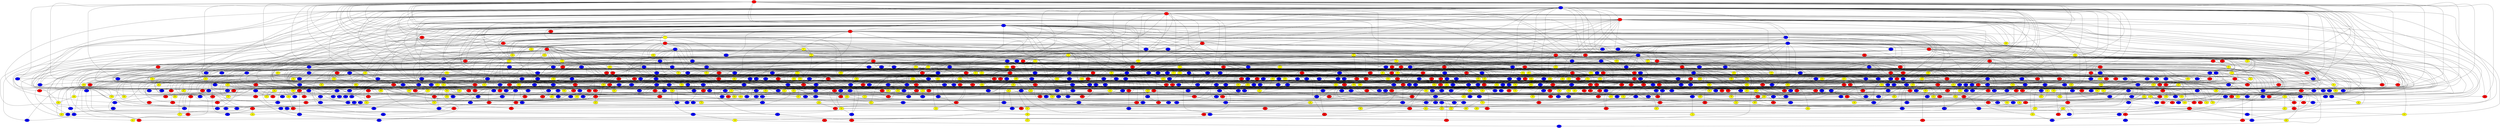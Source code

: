 graph {
0 [style = filled fillcolor = red];
1 [style = filled fillcolor = blue];
2 [style = filled fillcolor = red];
3 [style = filled fillcolor = red];
4 [style = filled fillcolor = blue];
5 [style = filled fillcolor = red];
6 [style = filled fillcolor = red];
7 [style = filled fillcolor = yellow];
8 [style = filled fillcolor = blue];
9 [style = filled fillcolor = blue];
10 [style = filled fillcolor = blue];
11 [style = filled fillcolor = red];
12 [style = filled fillcolor = blue];
13 [style = filled fillcolor = yellow];
14 [style = filled fillcolor = red];
15 [style = filled fillcolor = yellow];
16 [style = filled fillcolor = blue];
17 [style = filled fillcolor = blue];
18 [style = filled fillcolor = blue];
19 [style = filled fillcolor = yellow];
20 [style = filled fillcolor = red];
21 [style = filled fillcolor = blue];
22 [style = filled fillcolor = yellow];
23 [style = filled fillcolor = blue];
24 [style = filled fillcolor = blue];
25 [style = filled fillcolor = red];
26 [style = filled fillcolor = yellow];
27 [style = filled fillcolor = blue];
28 [style = filled fillcolor = red];
29 [style = filled fillcolor = yellow];
30 [style = filled fillcolor = red];
31 [style = filled fillcolor = blue];
32 [style = filled fillcolor = red];
33 [style = filled fillcolor = yellow];
34 [style = filled fillcolor = yellow];
35 [style = filled fillcolor = red];
36 [style = filled fillcolor = red];
37 [style = filled fillcolor = red];
38 [style = filled fillcolor = red];
39 [style = filled fillcolor = red];
40 [style = filled fillcolor = blue];
41 [style = filled fillcolor = blue];
42 [style = filled fillcolor = red];
43 [style = filled fillcolor = yellow];
44 [style = filled fillcolor = red];
45 [style = filled fillcolor = blue];
46 [style = filled fillcolor = blue];
47 [style = filled fillcolor = yellow];
48 [style = filled fillcolor = yellow];
49 [style = filled fillcolor = blue];
50 [style = filled fillcolor = red];
51 [style = filled fillcolor = red];
52 [style = filled fillcolor = red];
53 [style = filled fillcolor = blue];
54 [style = filled fillcolor = yellow];
55 [style = filled fillcolor = yellow];
56 [style = filled fillcolor = red];
57 [style = filled fillcolor = blue];
58 [style = filled fillcolor = blue];
59 [style = filled fillcolor = blue];
60 [style = filled fillcolor = yellow];
61 [style = filled fillcolor = yellow];
62 [style = filled fillcolor = red];
63 [style = filled fillcolor = yellow];
64 [style = filled fillcolor = yellow];
65 [style = filled fillcolor = red];
66 [style = filled fillcolor = blue];
67 [style = filled fillcolor = blue];
68 [style = filled fillcolor = red];
69 [style = filled fillcolor = blue];
70 [style = filled fillcolor = yellow];
71 [style = filled fillcolor = blue];
72 [style = filled fillcolor = blue];
73 [style = filled fillcolor = blue];
74 [style = filled fillcolor = red];
75 [style = filled fillcolor = yellow];
76 [style = filled fillcolor = red];
77 [style = filled fillcolor = blue];
78 [style = filled fillcolor = red];
79 [style = filled fillcolor = red];
80 [style = filled fillcolor = yellow];
81 [style = filled fillcolor = blue];
82 [style = filled fillcolor = red];
83 [style = filled fillcolor = blue];
84 [style = filled fillcolor = yellow];
85 [style = filled fillcolor = blue];
86 [style = filled fillcolor = yellow];
87 [style = filled fillcolor = red];
88 [style = filled fillcolor = yellow];
89 [style = filled fillcolor = red];
90 [style = filled fillcolor = blue];
91 [style = filled fillcolor = yellow];
92 [style = filled fillcolor = blue];
93 [style = filled fillcolor = blue];
94 [style = filled fillcolor = red];
95 [style = filled fillcolor = red];
96 [style = filled fillcolor = blue];
97 [style = filled fillcolor = red];
98 [style = filled fillcolor = blue];
99 [style = filled fillcolor = yellow];
100 [style = filled fillcolor = red];
101 [style = filled fillcolor = red];
102 [style = filled fillcolor = blue];
103 [style = filled fillcolor = blue];
104 [style = filled fillcolor = blue];
105 [style = filled fillcolor = red];
106 [style = filled fillcolor = blue];
107 [style = filled fillcolor = blue];
108 [style = filled fillcolor = blue];
109 [style = filled fillcolor = red];
110 [style = filled fillcolor = yellow];
111 [style = filled fillcolor = blue];
112 [style = filled fillcolor = yellow];
113 [style = filled fillcolor = red];
114 [style = filled fillcolor = blue];
115 [style = filled fillcolor = red];
116 [style = filled fillcolor = blue];
117 [style = filled fillcolor = yellow];
118 [style = filled fillcolor = blue];
119 [style = filled fillcolor = red];
120 [style = filled fillcolor = red];
121 [style = filled fillcolor = yellow];
122 [style = filled fillcolor = blue];
123 [style = filled fillcolor = yellow];
124 [style = filled fillcolor = red];
125 [style = filled fillcolor = blue];
126 [style = filled fillcolor = blue];
127 [style = filled fillcolor = yellow];
128 [style = filled fillcolor = blue];
129 [style = filled fillcolor = blue];
130 [style = filled fillcolor = yellow];
131 [style = filled fillcolor = blue];
132 [style = filled fillcolor = blue];
133 [style = filled fillcolor = red];
134 [style = filled fillcolor = blue];
135 [style = filled fillcolor = yellow];
136 [style = filled fillcolor = yellow];
137 [style = filled fillcolor = blue];
138 [style = filled fillcolor = blue];
139 [style = filled fillcolor = red];
140 [style = filled fillcolor = red];
141 [style = filled fillcolor = yellow];
142 [style = filled fillcolor = yellow];
143 [style = filled fillcolor = blue];
144 [style = filled fillcolor = red];
145 [style = filled fillcolor = red];
146 [style = filled fillcolor = blue];
147 [style = filled fillcolor = blue];
148 [style = filled fillcolor = yellow];
149 [style = filled fillcolor = red];
150 [style = filled fillcolor = red];
151 [style = filled fillcolor = yellow];
152 [style = filled fillcolor = yellow];
153 [style = filled fillcolor = red];
154 [style = filled fillcolor = yellow];
155 [style = filled fillcolor = yellow];
156 [style = filled fillcolor = red];
157 [style = filled fillcolor = red];
158 [style = filled fillcolor = blue];
159 [style = filled fillcolor = red];
160 [style = filled fillcolor = yellow];
161 [style = filled fillcolor = blue];
162 [style = filled fillcolor = yellow];
163 [style = filled fillcolor = red];
164 [style = filled fillcolor = yellow];
165 [style = filled fillcolor = red];
166 [style = filled fillcolor = red];
167 [style = filled fillcolor = red];
168 [style = filled fillcolor = red];
169 [style = filled fillcolor = red];
170 [style = filled fillcolor = yellow];
171 [style = filled fillcolor = blue];
172 [style = filled fillcolor = red];
173 [style = filled fillcolor = yellow];
174 [style = filled fillcolor = blue];
175 [style = filled fillcolor = blue];
176 [style = filled fillcolor = yellow];
177 [style = filled fillcolor = blue];
178 [style = filled fillcolor = blue];
179 [style = filled fillcolor = yellow];
180 [style = filled fillcolor = blue];
181 [style = filled fillcolor = yellow];
182 [style = filled fillcolor = blue];
183 [style = filled fillcolor = blue];
184 [style = filled fillcolor = blue];
185 [style = filled fillcolor = blue];
186 [style = filled fillcolor = yellow];
187 [style = filled fillcolor = red];
188 [style = filled fillcolor = blue];
189 [style = filled fillcolor = yellow];
190 [style = filled fillcolor = blue];
191 [style = filled fillcolor = red];
192 [style = filled fillcolor = red];
193 [style = filled fillcolor = blue];
194 [style = filled fillcolor = yellow];
195 [style = filled fillcolor = yellow];
196 [style = filled fillcolor = red];
197 [style = filled fillcolor = red];
198 [style = filled fillcolor = yellow];
199 [style = filled fillcolor = blue];
200 [style = filled fillcolor = red];
201 [style = filled fillcolor = blue];
202 [style = filled fillcolor = blue];
203 [style = filled fillcolor = blue];
204 [style = filled fillcolor = yellow];
205 [style = filled fillcolor = blue];
206 [style = filled fillcolor = red];
207 [style = filled fillcolor = blue];
208 [style = filled fillcolor = red];
209 [style = filled fillcolor = blue];
210 [style = filled fillcolor = blue];
211 [style = filled fillcolor = blue];
212 [style = filled fillcolor = blue];
213 [style = filled fillcolor = blue];
214 [style = filled fillcolor = yellow];
215 [style = filled fillcolor = red];
216 [style = filled fillcolor = yellow];
217 [style = filled fillcolor = blue];
218 [style = filled fillcolor = blue];
219 [style = filled fillcolor = blue];
220 [style = filled fillcolor = blue];
221 [style = filled fillcolor = blue];
222 [style = filled fillcolor = blue];
223 [style = filled fillcolor = yellow];
224 [style = filled fillcolor = yellow];
225 [style = filled fillcolor = blue];
226 [style = filled fillcolor = yellow];
227 [style = filled fillcolor = blue];
228 [style = filled fillcolor = red];
229 [style = filled fillcolor = blue];
230 [style = filled fillcolor = red];
231 [style = filled fillcolor = blue];
232 [style = filled fillcolor = red];
233 [style = filled fillcolor = yellow];
234 [style = filled fillcolor = blue];
235 [style = filled fillcolor = blue];
236 [style = filled fillcolor = yellow];
237 [style = filled fillcolor = red];
238 [style = filled fillcolor = yellow];
239 [style = filled fillcolor = yellow];
240 [style = filled fillcolor = blue];
241 [style = filled fillcolor = red];
242 [style = filled fillcolor = red];
243 [style = filled fillcolor = blue];
244 [style = filled fillcolor = red];
245 [style = filled fillcolor = blue];
246 [style = filled fillcolor = yellow];
247 [style = filled fillcolor = red];
248 [style = filled fillcolor = red];
249 [style = filled fillcolor = yellow];
250 [style = filled fillcolor = blue];
251 [style = filled fillcolor = blue];
252 [style = filled fillcolor = yellow];
253 [style = filled fillcolor = blue];
254 [style = filled fillcolor = red];
255 [style = filled fillcolor = red];
256 [style = filled fillcolor = yellow];
257 [style = filled fillcolor = blue];
258 [style = filled fillcolor = yellow];
259 [style = filled fillcolor = blue];
260 [style = filled fillcolor = red];
261 [style = filled fillcolor = blue];
262 [style = filled fillcolor = blue];
263 [style = filled fillcolor = yellow];
264 [style = filled fillcolor = yellow];
265 [style = filled fillcolor = yellow];
266 [style = filled fillcolor = blue];
267 [style = filled fillcolor = blue];
268 [style = filled fillcolor = red];
269 [style = filled fillcolor = blue];
270 [style = filled fillcolor = red];
271 [style = filled fillcolor = blue];
272 [style = filled fillcolor = red];
273 [style = filled fillcolor = yellow];
274 [style = filled fillcolor = yellow];
275 [style = filled fillcolor = blue];
276 [style = filled fillcolor = yellow];
277 [style = filled fillcolor = red];
278 [style = filled fillcolor = red];
279 [style = filled fillcolor = blue];
280 [style = filled fillcolor = yellow];
281 [style = filled fillcolor = blue];
282 [style = filled fillcolor = red];
283 [style = filled fillcolor = red];
284 [style = filled fillcolor = red];
285 [style = filled fillcolor = yellow];
286 [style = filled fillcolor = yellow];
287 [style = filled fillcolor = red];
288 [style = filled fillcolor = blue];
289 [style = filled fillcolor = red];
290 [style = filled fillcolor = yellow];
291 [style = filled fillcolor = yellow];
292 [style = filled fillcolor = red];
293 [style = filled fillcolor = yellow];
294 [style = filled fillcolor = red];
295 [style = filled fillcolor = red];
296 [style = filled fillcolor = blue];
297 [style = filled fillcolor = red];
298 [style = filled fillcolor = blue];
299 [style = filled fillcolor = blue];
300 [style = filled fillcolor = yellow];
301 [style = filled fillcolor = blue];
302 [style = filled fillcolor = blue];
303 [style = filled fillcolor = red];
304 [style = filled fillcolor = yellow];
305 [style = filled fillcolor = blue];
306 [style = filled fillcolor = yellow];
307 [style = filled fillcolor = blue];
308 [style = filled fillcolor = blue];
309 [style = filled fillcolor = red];
310 [style = filled fillcolor = blue];
311 [style = filled fillcolor = blue];
312 [style = filled fillcolor = blue];
313 [style = filled fillcolor = blue];
314 [style = filled fillcolor = blue];
315 [style = filled fillcolor = blue];
316 [style = filled fillcolor = blue];
317 [style = filled fillcolor = blue];
318 [style = filled fillcolor = blue];
319 [style = filled fillcolor = blue];
320 [style = filled fillcolor = red];
321 [style = filled fillcolor = red];
322 [style = filled fillcolor = blue];
323 [style = filled fillcolor = yellow];
324 [style = filled fillcolor = blue];
325 [style = filled fillcolor = red];
326 [style = filled fillcolor = yellow];
327 [style = filled fillcolor = yellow];
328 [style = filled fillcolor = red];
329 [style = filled fillcolor = blue];
330 [style = filled fillcolor = red];
331 [style = filled fillcolor = yellow];
332 [style = filled fillcolor = yellow];
333 [style = filled fillcolor = blue];
334 [style = filled fillcolor = blue];
335 [style = filled fillcolor = yellow];
336 [style = filled fillcolor = blue];
337 [style = filled fillcolor = yellow];
338 [style = filled fillcolor = blue];
339 [style = filled fillcolor = blue];
340 [style = filled fillcolor = blue];
341 [style = filled fillcolor = red];
342 [style = filled fillcolor = red];
343 [style = filled fillcolor = yellow];
344 [style = filled fillcolor = blue];
345 [style = filled fillcolor = yellow];
346 [style = filled fillcolor = red];
347 [style = filled fillcolor = red];
348 [style = filled fillcolor = red];
349 [style = filled fillcolor = yellow];
350 [style = filled fillcolor = yellow];
351 [style = filled fillcolor = red];
352 [style = filled fillcolor = blue];
353 [style = filled fillcolor = blue];
354 [style = filled fillcolor = red];
355 [style = filled fillcolor = yellow];
356 [style = filled fillcolor = blue];
357 [style = filled fillcolor = yellow];
358 [style = filled fillcolor = blue];
359 [style = filled fillcolor = blue];
360 [style = filled fillcolor = blue];
361 [style = filled fillcolor = blue];
362 [style = filled fillcolor = blue];
363 [style = filled fillcolor = blue];
364 [style = filled fillcolor = blue];
365 [style = filled fillcolor = red];
366 [style = filled fillcolor = yellow];
367 [style = filled fillcolor = yellow];
368 [style = filled fillcolor = red];
369 [style = filled fillcolor = red];
370 [style = filled fillcolor = yellow];
371 [style = filled fillcolor = blue];
372 [style = filled fillcolor = red];
373 [style = filled fillcolor = blue];
374 [style = filled fillcolor = blue];
375 [style = filled fillcolor = blue];
376 [style = filled fillcolor = red];
377 [style = filled fillcolor = blue];
378 [style = filled fillcolor = red];
379 [style = filled fillcolor = yellow];
380 [style = filled fillcolor = blue];
381 [style = filled fillcolor = red];
382 [style = filled fillcolor = blue];
383 [style = filled fillcolor = red];
384 [style = filled fillcolor = blue];
385 [style = filled fillcolor = red];
386 [style = filled fillcolor = blue];
387 [style = filled fillcolor = red];
388 [style = filled fillcolor = blue];
389 [style = filled fillcolor = yellow];
390 [style = filled fillcolor = red];
391 [style = filled fillcolor = blue];
392 [style = filled fillcolor = red];
393 [style = filled fillcolor = yellow];
394 [style = filled fillcolor = blue];
395 [style = filled fillcolor = yellow];
396 [style = filled fillcolor = blue];
397 [style = filled fillcolor = blue];
398 [style = filled fillcolor = blue];
399 [style = filled fillcolor = blue];
400 [style = filled fillcolor = yellow];
401 [style = filled fillcolor = blue];
402 [style = filled fillcolor = yellow];
403 [style = filled fillcolor = blue];
404 [style = filled fillcolor = yellow];
405 [style = filled fillcolor = blue];
406 [style = filled fillcolor = blue];
407 [style = filled fillcolor = blue];
408 [style = filled fillcolor = blue];
409 [style = filled fillcolor = blue];
410 [style = filled fillcolor = blue];
411 [style = filled fillcolor = yellow];
412 [style = filled fillcolor = yellow];
413 [style = filled fillcolor = blue];
414 [style = filled fillcolor = blue];
415 [style = filled fillcolor = yellow];
416 [style = filled fillcolor = blue];
417 [style = filled fillcolor = blue];
418 [style = filled fillcolor = yellow];
419 [style = filled fillcolor = blue];
420 [style = filled fillcolor = blue];
421 [style = filled fillcolor = blue];
422 [style = filled fillcolor = blue];
423 [style = filled fillcolor = red];
424 [style = filled fillcolor = blue];
425 [style = filled fillcolor = blue];
426 [style = filled fillcolor = yellow];
427 [style = filled fillcolor = yellow];
428 [style = filled fillcolor = red];
429 [style = filled fillcolor = blue];
430 [style = filled fillcolor = yellow];
431 [style = filled fillcolor = blue];
432 [style = filled fillcolor = blue];
433 [style = filled fillcolor = red];
434 [style = filled fillcolor = blue];
435 [style = filled fillcolor = yellow];
436 [style = filled fillcolor = blue];
437 [style = filled fillcolor = yellow];
438 [style = filled fillcolor = red];
439 [style = filled fillcolor = yellow];
440 [style = filled fillcolor = yellow];
441 [style = filled fillcolor = yellow];
442 [style = filled fillcolor = yellow];
443 [style = filled fillcolor = blue];
444 [style = filled fillcolor = blue];
445 [style = filled fillcolor = blue];
446 [style = filled fillcolor = yellow];
447 [style = filled fillcolor = yellow];
448 [style = filled fillcolor = blue];
449 [style = filled fillcolor = blue];
450 [style = filled fillcolor = yellow];
451 [style = filled fillcolor = red];
452 [style = filled fillcolor = blue];
453 [style = filled fillcolor = blue];
454 [style = filled fillcolor = blue];
455 [style = filled fillcolor = blue];
456 [style = filled fillcolor = yellow];
457 [style = filled fillcolor = yellow];
458 [style = filled fillcolor = blue];
459 [style = filled fillcolor = yellow];
460 [style = filled fillcolor = red];
461 [style = filled fillcolor = red];
462 [style = filled fillcolor = yellow];
463 [style = filled fillcolor = yellow];
464 [style = filled fillcolor = blue];
465 [style = filled fillcolor = red];
466 [style = filled fillcolor = yellow];
467 [style = filled fillcolor = blue];
468 [style = filled fillcolor = blue];
469 [style = filled fillcolor = red];
470 [style = filled fillcolor = red];
471 [style = filled fillcolor = yellow];
472 [style = filled fillcolor = yellow];
473 [style = filled fillcolor = red];
474 [style = filled fillcolor = red];
475 [style = filled fillcolor = blue];
476 [style = filled fillcolor = yellow];
477 [style = filled fillcolor = blue];
478 [style = filled fillcolor = yellow];
479 [style = filled fillcolor = yellow];
480 [style = filled fillcolor = blue];
481 [style = filled fillcolor = blue];
482 [style = filled fillcolor = blue];
483 [style = filled fillcolor = blue];
484 [style = filled fillcolor = red];
485 [style = filled fillcolor = blue];
486 [style = filled fillcolor = red];
487 [style = filled fillcolor = blue];
488 [style = filled fillcolor = blue];
489 [style = filled fillcolor = red];
490 [style = filled fillcolor = blue];
491 [style = filled fillcolor = blue];
492 [style = filled fillcolor = yellow];
493 [style = filled fillcolor = blue];
494 [style = filled fillcolor = red];
495 [style = filled fillcolor = blue];
496 [style = filled fillcolor = yellow];
497 [style = filled fillcolor = blue];
498 [style = filled fillcolor = blue];
499 [style = filled fillcolor = blue];
500 [style = filled fillcolor = yellow];
501 [style = filled fillcolor = yellow];
502 [style = filled fillcolor = blue];
503 [style = filled fillcolor = yellow];
504 [style = filled fillcolor = blue];
505 [style = filled fillcolor = blue];
506 [style = filled fillcolor = red];
507 [style = filled fillcolor = blue];
508 [style = filled fillcolor = blue];
509 [style = filled fillcolor = blue];
510 [style = filled fillcolor = blue];
511 [style = filled fillcolor = blue];
512 [style = filled fillcolor = blue];
513 [style = filled fillcolor = red];
514 [style = filled fillcolor = yellow];
515 [style = filled fillcolor = blue];
516 [style = filled fillcolor = yellow];
517 [style = filled fillcolor = blue];
518 [style = filled fillcolor = red];
519 [style = filled fillcolor = red];
520 [style = filled fillcolor = blue];
521 [style = filled fillcolor = yellow];
522 [style = filled fillcolor = red];
523 [style = filled fillcolor = red];
524 [style = filled fillcolor = red];
525 [style = filled fillcolor = blue];
526 [style = filled fillcolor = blue];
527 [style = filled fillcolor = red];
528 [style = filled fillcolor = blue];
529 [style = filled fillcolor = red];
530 [style = filled fillcolor = blue];
531 [style = filled fillcolor = blue];
532 [style = filled fillcolor = red];
533 [style = filled fillcolor = yellow];
534 [style = filled fillcolor = blue];
535 [style = filled fillcolor = yellow];
536 [style = filled fillcolor = yellow];
537 [style = filled fillcolor = blue];
538 [style = filled fillcolor = yellow];
539 [style = filled fillcolor = blue];
540 [style = filled fillcolor = blue];
541 [style = filled fillcolor = blue];
542 [style = filled fillcolor = red];
543 [style = filled fillcolor = blue];
544 [style = filled fillcolor = blue];
545 [style = filled fillcolor = blue];
546 [style = filled fillcolor = yellow];
547 [style = filled fillcolor = red];
548 [style = filled fillcolor = blue];
549 [style = filled fillcolor = yellow];
550 [style = filled fillcolor = blue];
551 [style = filled fillcolor = blue];
552 [style = filled fillcolor = red];
553 [style = filled fillcolor = yellow];
554 [style = filled fillcolor = red];
555 [style = filled fillcolor = yellow];
556 [style = filled fillcolor = blue];
557 [style = filled fillcolor = red];
558 [style = filled fillcolor = yellow];
559 [style = filled fillcolor = blue];
560 [style = filled fillcolor = yellow];
561 [style = filled fillcolor = red];
562 [style = filled fillcolor = red];
563 [style = filled fillcolor = blue];
564 [style = filled fillcolor = yellow];
565 [style = filled fillcolor = red];
566 [style = filled fillcolor = blue];
567 [style = filled fillcolor = yellow];
568 [style = filled fillcolor = red];
569 [style = filled fillcolor = blue];
570 [style = filled fillcolor = red];
571 [style = filled fillcolor = blue];
572 [style = filled fillcolor = yellow];
573 [style = filled fillcolor = red];
574 [style = filled fillcolor = red];
575 [style = filled fillcolor = yellow];
576 [style = filled fillcolor = blue];
577 [style = filled fillcolor = yellow];
578 [style = filled fillcolor = red];
579 [style = filled fillcolor = blue];
580 [style = filled fillcolor = blue];
581 [style = filled fillcolor = yellow];
582 [style = filled fillcolor = blue];
583 [style = filled fillcolor = red];
584 [style = filled fillcolor = yellow];
585 [style = filled fillcolor = blue];
586 [style = filled fillcolor = red];
587 [style = filled fillcolor = blue];
588 [style = filled fillcolor = blue];
589 [style = filled fillcolor = yellow];
590 [style = filled fillcolor = red];
591 [style = filled fillcolor = blue];
592 [style = filled fillcolor = blue];
593 [style = filled fillcolor = blue];
594 [style = filled fillcolor = blue];
595 [style = filled fillcolor = yellow];
596 [style = filled fillcolor = blue];
597 [style = filled fillcolor = yellow];
598 [style = filled fillcolor = blue];
599 [style = filled fillcolor = yellow];
600 [style = filled fillcolor = blue];
601 [style = filled fillcolor = blue];
602 [style = filled fillcolor = red];
603 [style = filled fillcolor = yellow];
604 [style = filled fillcolor = blue];
605 [style = filled fillcolor = red];
606 [style = filled fillcolor = yellow];
607 [style = filled fillcolor = red];
608 [style = filled fillcolor = red];
609 [style = filled fillcolor = yellow];
610 [style = filled fillcolor = red];
611 [style = filled fillcolor = blue];
612 [style = filled fillcolor = red];
613 [style = filled fillcolor = yellow];
614 [style = filled fillcolor = blue];
615 [style = filled fillcolor = red];
616 [style = filled fillcolor = red];
617 [style = filled fillcolor = red];
618 [style = filled fillcolor = yellow];
619 [style = filled fillcolor = yellow];
620 [style = filled fillcolor = red];
621 [style = filled fillcolor = blue];
622 [style = filled fillcolor = blue];
623 [style = filled fillcolor = blue];
624 [style = filled fillcolor = blue];
625 [style = filled fillcolor = yellow];
626 [style = filled fillcolor = red];
627 [style = filled fillcolor = yellow];
628 [style = filled fillcolor = yellow];
629 [style = filled fillcolor = blue];
630 [style = filled fillcolor = blue];
631 [style = filled fillcolor = red];
632 [style = filled fillcolor = red];
633 [style = filled fillcolor = blue];
634 [style = filled fillcolor = yellow];
635 [style = filled fillcolor = red];
636 [style = filled fillcolor = red];
637 [style = filled fillcolor = yellow];
638 [style = filled fillcolor = red];
639 [style = filled fillcolor = blue];
640 [style = filled fillcolor = blue];
641 [style = filled fillcolor = red];
642 [style = filled fillcolor = blue];
643 [style = filled fillcolor = yellow];
644 [style = filled fillcolor = blue];
645 [style = filled fillcolor = red];
646 [style = filled fillcolor = blue];
647 [style = filled fillcolor = yellow];
648 [style = filled fillcolor = red];
649 [style = filled fillcolor = blue];
650 [style = filled fillcolor = red];
651 [style = filled fillcolor = red];
652 [style = filled fillcolor = blue];
653 [style = filled fillcolor = yellow];
654 [style = filled fillcolor = blue];
655 [style = filled fillcolor = blue];
656 [style = filled fillcolor = red];
657 [style = filled fillcolor = blue];
658 [style = filled fillcolor = yellow];
659 [style = filled fillcolor = blue];
660 [style = filled fillcolor = blue];
661 [style = filled fillcolor = yellow];
662 [style = filled fillcolor = blue];
663 [style = filled fillcolor = blue];
664 [style = filled fillcolor = blue];
665 [style = filled fillcolor = blue];
666 [style = filled fillcolor = blue];
667 [style = filled fillcolor = yellow];
668 [style = filled fillcolor = yellow];
669 [style = filled fillcolor = blue];
670 [style = filled fillcolor = blue];
671 [style = filled fillcolor = blue];
672 [style = filled fillcolor = red];
673 [style = filled fillcolor = blue];
674 [style = filled fillcolor = blue];
675 [style = filled fillcolor = yellow];
676 [style = filled fillcolor = blue];
677 [style = filled fillcolor = blue];
678 [style = filled fillcolor = yellow];
679 [style = filled fillcolor = red];
680 [style = filled fillcolor = blue];
681 [style = filled fillcolor = yellow];
682 [style = filled fillcolor = red];
683 [style = filled fillcolor = blue];
684 [style = filled fillcolor = yellow];
685 [style = filled fillcolor = blue];
686 [style = filled fillcolor = blue];
687 [style = filled fillcolor = blue];
688 [style = filled fillcolor = red];
689 [style = filled fillcolor = blue];
690 [style = filled fillcolor = red];
691 [style = filled fillcolor = yellow];
692 [style = filled fillcolor = blue];
693 [style = filled fillcolor = blue];
694 [style = filled fillcolor = yellow];
695 [style = filled fillcolor = blue];
696 [style = filled fillcolor = red];
697 [style = filled fillcolor = yellow];
698 [style = filled fillcolor = yellow];
699 [style = filled fillcolor = yellow];
700 [style = filled fillcolor = yellow];
701 [style = filled fillcolor = yellow];
702 [style = filled fillcolor = blue];
703 [style = filled fillcolor = red];
704 [style = filled fillcolor = blue];
705 [style = filled fillcolor = yellow];
706 [style = filled fillcolor = red];
707 [style = filled fillcolor = blue];
708 [style = filled fillcolor = red];
709 [style = filled fillcolor = yellow];
710 [style = filled fillcolor = yellow];
711 [style = filled fillcolor = red];
712 [style = filled fillcolor = red];
713 [style = filled fillcolor = blue];
714 [style = filled fillcolor = red];
715 [style = filled fillcolor = yellow];
716 [style = filled fillcolor = yellow];
717 [style = filled fillcolor = red];
718 [style = filled fillcolor = yellow];
719 [style = filled fillcolor = yellow];
720 [style = filled fillcolor = red];
721 [style = filled fillcolor = red];
722 [style = filled fillcolor = red];
723 [style = filled fillcolor = blue];
724 [style = filled fillcolor = red];
725 [style = filled fillcolor = blue];
726 [style = filled fillcolor = blue];
727 [style = filled fillcolor = blue];
728 [style = filled fillcolor = blue];
729 [style = filled fillcolor = yellow];
730 [style = filled fillcolor = red];
731 [style = filled fillcolor = yellow];
732 [style = filled fillcolor = yellow];
733 [style = filled fillcolor = yellow];
734 [style = filled fillcolor = red];
735 [style = filled fillcolor = blue];
736 [style = filled fillcolor = yellow];
737 [style = filled fillcolor = red];
738 [style = filled fillcolor = blue];
739 [style = filled fillcolor = yellow];
740 [style = filled fillcolor = yellow];
741 [style = filled fillcolor = red];
742 [style = filled fillcolor = blue];
743 [style = filled fillcolor = yellow];
744 [style = filled fillcolor = red];
745 [style = filled fillcolor = red];
746 [style = filled fillcolor = blue];
747 [style = filled fillcolor = red];
748 [style = filled fillcolor = blue];
749 [style = filled fillcolor = blue];
750 [style = filled fillcolor = yellow];
751 [style = filled fillcolor = yellow];
752 [style = filled fillcolor = blue];
753 [style = filled fillcolor = red];
754 [style = filled fillcolor = red];
755 [style = filled fillcolor = blue];
756 [style = filled fillcolor = blue];
757 [style = filled fillcolor = yellow];
758 [style = filled fillcolor = blue];
759 [style = filled fillcolor = blue];
760 [style = filled fillcolor = blue];
761 [style = filled fillcolor = blue];
762 [style = filled fillcolor = blue];
763 [style = filled fillcolor = blue];
764 [style = filled fillcolor = red];
765 [style = filled fillcolor = blue];
766 [style = filled fillcolor = blue];
767 [style = filled fillcolor = blue];
768 [style = filled fillcolor = yellow];
769 [style = filled fillcolor = red];
770 [style = filled fillcolor = blue];
771 [style = filled fillcolor = blue];
772 [style = filled fillcolor = red];
773 [style = filled fillcolor = blue];
774 [style = filled fillcolor = red];
775 [style = filled fillcolor = blue];
776 [style = filled fillcolor = blue];
777 [style = filled fillcolor = yellow];
778 [style = filled fillcolor = yellow];
779 [style = filled fillcolor = red];
780 [style = filled fillcolor = red];
781 [style = filled fillcolor = red];
782 [style = filled fillcolor = blue];
783 [style = filled fillcolor = blue];
784 [style = filled fillcolor = red];
785 [style = filled fillcolor = yellow];
786 [style = filled fillcolor = red];
787 [style = filled fillcolor = red];
788 [style = filled fillcolor = yellow];
789 [style = filled fillcolor = yellow];
790 [style = filled fillcolor = yellow];
791 [style = filled fillcolor = yellow];
792 [style = filled fillcolor = blue];
793 [style = filled fillcolor = yellow];
794 [style = filled fillcolor = blue];
795 [style = filled fillcolor = yellow];
796 [style = filled fillcolor = blue];
797 [style = filled fillcolor = red];
798 [style = filled fillcolor = red];
799 [style = filled fillcolor = yellow];
800 [style = filled fillcolor = blue];
801 [style = filled fillcolor = yellow];
802 [style = filled fillcolor = yellow];
803 [style = filled fillcolor = blue];
804 [style = filled fillcolor = yellow];
805 [style = filled fillcolor = blue];
806 [style = filled fillcolor = blue];
807 [style = filled fillcolor = blue];
808 [style = filled fillcolor = blue];
809 [style = filled fillcolor = yellow];
810 [style = filled fillcolor = blue];
811 [style = filled fillcolor = red];
812 [style = filled fillcolor = red];
813 [style = filled fillcolor = blue];
814 [style = filled fillcolor = red];
815 [style = filled fillcolor = blue];
816 [style = filled fillcolor = yellow];
817 [style = filled fillcolor = yellow];
818 [style = filled fillcolor = blue];
819 [style = filled fillcolor = blue];
820 [style = filled fillcolor = blue];
821 [style = filled fillcolor = yellow];
822 [style = filled fillcolor = red];
823 [style = filled fillcolor = red];
824 [style = filled fillcolor = yellow];
825 [style = filled fillcolor = blue];
826 [style = filled fillcolor = blue];
827 [style = filled fillcolor = yellow];
828 [style = filled fillcolor = blue];
829 [style = filled fillcolor = yellow];
830 [style = filled fillcolor = red];
831 [style = filled fillcolor = blue];
832 [style = filled fillcolor = red];
833 [style = filled fillcolor = yellow];
834 [style = filled fillcolor = yellow];
835 [style = filled fillcolor = red];
836 [style = filled fillcolor = red];
837 [style = filled fillcolor = yellow];
838 [style = filled fillcolor = yellow];
839 [style = filled fillcolor = blue];
840 [style = filled fillcolor = red];
841 [style = filled fillcolor = red];
842 [style = filled fillcolor = blue];
843 [style = filled fillcolor = blue];
844 [style = filled fillcolor = blue];
845 [style = filled fillcolor = yellow];
846 [style = filled fillcolor = blue];
847 [style = filled fillcolor = blue];
848 [style = filled fillcolor = blue];
0 -- 6;
0 -- 7;
0 -- 13;
0 -- 17;
0 -- 18;
0 -- 21;
0 -- 26;
0 -- 33;
0 -- 45;
0 -- 79;
0 -- 81;
0 -- 110;
0 -- 120;
0 -- 128;
0 -- 164;
0 -- 171;
0 -- 249;
0 -- 257;
0 -- 297;
0 -- 304;
0 -- 331;
0 -- 345;
0 -- 378;
0 -- 429;
0 -- 541;
0 -- 542;
0 -- 589;
0 -- 630;
0 -- 642;
0 -- 722;
0 -- 724;
0 -- 725;
0 -- 727;
0 -- 754;
0 -- 5;
0 -- 4;
0 -- 2;
0 -- 1;
0 -- 817;
1 -- 2;
1 -- 3;
1 -- 5;
1 -- 6;
1 -- 9;
1 -- 17;
1 -- 18;
1 -- 21;
1 -- 27;
1 -- 28;
1 -- 32;
1 -- 47;
1 -- 51;
1 -- 74;
1 -- 77;
1 -- 78;
1 -- 83;
1 -- 87;
1 -- 90;
1 -- 92;
1 -- 97;
1 -- 142;
1 -- 151;
1 -- 159;
1 -- 163;
1 -- 166;
1 -- 183;
1 -- 223;
1 -- 269;
1 -- 282;
1 -- 328;
1 -- 341;
1 -- 347;
1 -- 348;
1 -- 382;
1 -- 386;
1 -- 412;
1 -- 416;
1 -- 437;
1 -- 460;
1 -- 470;
1 -- 483;
1 -- 490;
1 -- 507;
1 -- 617;
1 -- 622;
1 -- 627;
1 -- 630;
1 -- 647;
1 -- 657;
1 -- 660;
1 -- 705;
1 -- 708;
1 -- 800;
1 -- 813;
1 -- 841;
1 -- 847;
2 -- 3;
2 -- 7;
2 -- 9;
2 -- 11;
2 -- 13;
2 -- 25;
2 -- 28;
2 -- 29;
2 -- 54;
2 -- 75;
2 -- 82;
2 -- 85;
2 -- 94;
2 -- 98;
2 -- 102;
2 -- 202;
2 -- 223;
2 -- 233;
2 -- 239;
2 -- 259;
2 -- 260;
2 -- 336;
2 -- 403;
2 -- 432;
2 -- 434;
2 -- 471;
2 -- 495;
2 -- 553;
2 -- 642;
2 -- 666;
2 -- 694;
2 -- 711;
2 -- 745;
2 -- 761;
3 -- 4;
3 -- 8;
3 -- 12;
3 -- 20;
3 -- 24;
3 -- 35;
3 -- 36;
3 -- 56;
3 -- 68;
3 -- 80;
3 -- 91;
3 -- 123;
3 -- 217;
3 -- 242;
3 -- 254;
3 -- 301;
3 -- 323;
3 -- 327;
3 -- 399;
3 -- 430;
3 -- 464;
3 -- 475;
3 -- 513;
3 -- 536;
3 -- 538;
3 -- 542;
3 -- 554;
3 -- 589;
3 -- 609;
3 -- 646;
3 -- 655;
3 -- 681;
3 -- 779;
3 -- 785;
3 -- 840;
4 -- 5;
4 -- 6;
4 -- 10;
4 -- 19;
4 -- 30;
4 -- 42;
4 -- 46;
4 -- 57;
4 -- 66;
4 -- 71;
4 -- 72;
4 -- 82;
4 -- 101;
4 -- 123;
4 -- 125;
4 -- 184;
4 -- 188;
4 -- 198;
4 -- 206;
4 -- 218;
4 -- 219;
4 -- 277;
4 -- 288;
4 -- 293;
4 -- 330;
4 -- 334;
4 -- 351;
4 -- 356;
4 -- 393;
4 -- 394;
4 -- 422;
4 -- 436;
4 -- 447;
4 -- 461;
4 -- 528;
4 -- 595;
4 -- 631;
4 -- 666;
4 -- 685;
4 -- 733;
4 -- 746;
4 -- 758;
4 -- 824;
4 -- 828;
4 -- 830;
5 -- 58;
5 -- 70;
5 -- 88;
5 -- 296;
5 -- 347;
5 -- 374;
6 -- 7;
6 -- 8;
6 -- 15;
6 -- 19;
6 -- 34;
6 -- 37;
6 -- 40;
6 -- 50;
6 -- 64;
6 -- 108;
6 -- 118;
6 -- 149;
6 -- 160;
6 -- 171;
6 -- 208;
6 -- 213;
6 -- 216;
6 -- 226;
6 -- 231;
6 -- 234;
6 -- 318;
6 -- 359;
6 -- 371;
6 -- 405;
6 -- 449;
6 -- 492;
6 -- 512;
6 -- 531;
6 -- 532;
6 -- 609;
6 -- 690;
6 -- 724;
6 -- 730;
6 -- 769;
6 -- 829;
7 -- 8;
7 -- 14;
7 -- 20;
7 -- 23;
7 -- 32;
7 -- 49;
7 -- 82;
7 -- 125;
7 -- 152;
7 -- 162;
7 -- 202;
7 -- 207;
7 -- 235;
7 -- 242;
7 -- 262;
7 -- 300;
7 -- 357;
7 -- 524;
7 -- 564;
7 -- 589;
7 -- 674;
7 -- 743;
8 -- 55;
8 -- 62;
8 -- 72;
8 -- 78;
8 -- 83;
8 -- 111;
8 -- 112;
8 -- 126;
8 -- 141;
8 -- 236;
8 -- 299;
8 -- 311;
8 -- 396;
8 -- 488;
8 -- 491;
8 -- 493;
8 -- 616;
8 -- 652;
8 -- 714;
8 -- 789;
8 -- 828;
9 -- 24;
9 -- 38;
9 -- 39;
9 -- 42;
9 -- 43;
9 -- 49;
9 -- 57;
9 -- 110;
9 -- 111;
9 -- 113;
9 -- 120;
9 -- 137;
9 -- 190;
9 -- 278;
9 -- 310;
9 -- 377;
9 -- 385;
9 -- 527;
9 -- 723;
9 -- 726;
10 -- 15;
10 -- 16;
10 -- 33;
10 -- 41;
10 -- 47;
10 -- 103;
10 -- 134;
10 -- 135;
10 -- 152;
10 -- 212;
10 -- 222;
10 -- 232;
10 -- 261;
10 -- 264;
10 -- 314;
10 -- 329;
10 -- 340;
10 -- 381;
10 -- 389;
10 -- 402;
10 -- 430;
10 -- 586;
10 -- 661;
10 -- 662;
10 -- 704;
10 -- 775;
10 -- 808;
11 -- 15;
11 -- 16;
11 -- 33;
11 -- 44;
11 -- 64;
11 -- 147;
11 -- 201;
11 -- 228;
11 -- 479;
11 -- 510;
11 -- 538;
11 -- 640;
11 -- 692;
11 -- 822;
12 -- 18;
12 -- 22;
12 -- 31;
12 -- 53;
12 -- 89;
12 -- 107;
12 -- 185;
12 -- 426;
12 -- 787;
13 -- 46;
13 -- 60;
13 -- 116;
13 -- 140;
13 -- 193;
13 -- 245;
13 -- 297;
13 -- 298;
13 -- 325;
13 -- 477;
13 -- 512;
13 -- 654;
13 -- 716;
14 -- 21;
14 -- 22;
14 -- 63;
14 -- 104;
14 -- 129;
14 -- 144;
14 -- 149;
14 -- 246;
14 -- 247;
14 -- 259;
14 -- 275;
14 -- 276;
14 -- 282;
14 -- 320;
14 -- 359;
14 -- 421;
14 -- 430;
14 -- 521;
14 -- 541;
14 -- 655;
14 -- 815;
14 -- 834;
15 -- 16;
15 -- 17;
15 -- 37;
15 -- 54;
15 -- 58;
15 -- 65;
15 -- 68;
15 -- 76;
15 -- 114;
15 -- 187;
15 -- 220;
15 -- 241;
15 -- 294;
15 -- 305;
15 -- 522;
15 -- 553;
15 -- 760;
15 -- 839;
16 -- 80;
16 -- 86;
16 -- 93;
16 -- 124;
16 -- 167;
16 -- 196;
16 -- 333;
16 -- 349;
16 -- 388;
16 -- 440;
16 -- 482;
16 -- 635;
16 -- 670;
16 -- 702;
16 -- 739;
16 -- 783;
16 -- 845;
17 -- 41;
17 -- 181;
17 -- 325;
17 -- 414;
18 -- 20;
18 -- 25;
18 -- 27;
18 -- 31;
18 -- 40;
18 -- 44;
18 -- 48;
18 -- 59;
18 -- 61;
18 -- 73;
18 -- 85;
18 -- 86;
18 -- 94;
18 -- 95;
18 -- 99;
18 -- 103;
18 -- 117;
18 -- 135;
18 -- 170;
18 -- 174;
18 -- 209;
18 -- 245;
18 -- 265;
18 -- 268;
18 -- 271;
18 -- 313;
18 -- 337;
18 -- 409;
18 -- 431;
18 -- 432;
18 -- 436;
18 -- 496;
18 -- 562;
18 -- 578;
18 -- 691;
18 -- 787;
18 -- 818;
19 -- 23;
19 -- 208;
19 -- 403;
19 -- 489;
19 -- 633;
19 -- 729;
19 -- 759;
20 -- 25;
20 -- 115;
20 -- 151;
20 -- 162;
20 -- 164;
20 -- 184;
20 -- 193;
20 -- 205;
20 -- 345;
20 -- 360;
20 -- 497;
20 -- 599;
20 -- 628;
20 -- 634;
20 -- 793;
21 -- 27;
21 -- 29;
21 -- 45;
21 -- 50;
21 -- 124;
21 -- 130;
21 -- 153;
21 -- 247;
21 -- 425;
21 -- 581;
21 -- 597;
21 -- 611;
21 -- 834;
21 -- 843;
22 -- 26;
22 -- 47;
22 -- 94;
22 -- 125;
22 -- 134;
22 -- 221;
22 -- 256;
22 -- 267;
22 -- 391;
22 -- 475;
22 -- 526;
23 -- 60;
23 -- 77;
23 -- 136;
23 -- 150;
23 -- 158;
23 -- 244;
23 -- 264;
23 -- 355;
23 -- 539;
23 -- 731;
23 -- 737;
24 -- 39;
24 -- 62;
24 -- 73;
24 -- 86;
24 -- 158;
24 -- 160;
24 -- 176;
24 -- 202;
24 -- 258;
24 -- 499;
24 -- 608;
24 -- 832;
25 -- 35;
25 -- 49;
25 -- 152;
25 -- 154;
25 -- 168;
25 -- 362;
25 -- 467;
25 -- 518;
25 -- 534;
25 -- 658;
26 -- 40;
26 -- 43;
26 -- 44;
26 -- 120;
26 -- 195;
26 -- 218;
26 -- 252;
26 -- 269;
26 -- 373;
26 -- 396;
26 -- 426;
26 -- 440;
26 -- 518;
26 -- 539;
26 -- 594;
26 -- 706;
26 -- 846;
27 -- 75;
27 -- 76;
27 -- 143;
27 -- 502;
27 -- 650;
27 -- 746;
28 -- 31;
28 -- 56;
28 -- 143;
28 -- 271;
28 -- 444;
29 -- 155;
29 -- 254;
29 -- 405;
30 -- 251;
30 -- 407;
31 -- 34;
31 -- 196;
31 -- 519;
31 -- 841;
32 -- 171;
32 -- 216;
32 -- 639;
32 -- 823;
33 -- 41;
33 -- 133;
33 -- 165;
33 -- 331;
33 -- 676;
33 -- 690;
33 -- 708;
34 -- 57;
34 -- 61;
34 -- 66;
34 -- 85;
34 -- 139;
34 -- 140;
34 -- 322;
34 -- 376;
34 -- 598;
35 -- 39;
35 -- 78;
35 -- 98;
35 -- 108;
35 -- 168;
35 -- 172;
35 -- 200;
35 -- 204;
35 -- 262;
35 -- 286;
35 -- 467;
35 -- 583;
35 -- 665;
35 -- 810;
36 -- 38;
36 -- 404;
37 -- 63;
37 -- 118;
37 -- 131;
37 -- 176;
37 -- 180;
37 -- 218;
37 -- 283;
37 -- 377;
37 -- 381;
37 -- 401;
37 -- 433;
37 -- 615;
38 -- 84;
38 -- 207;
38 -- 210;
38 -- 392;
38 -- 508;
38 -- 576;
38 -- 790;
39 -- 112;
39 -- 192;
39 -- 515;
40 -- 161;
40 -- 526;
40 -- 545;
40 -- 707;
40 -- 747;
40 -- 815;
41 -- 48;
41 -- 63;
41 -- 343;
41 -- 369;
41 -- 564;
41 -- 573;
42 -- 48;
42 -- 92;
42 -- 156;
42 -- 183;
42 -- 194;
42 -- 438;
42 -- 681;
43 -- 51;
43 -- 160;
43 -- 435;
43 -- 677;
43 -- 843;
44 -- 45;
44 -- 104;
44 -- 177;
44 -- 192;
44 -- 214;
44 -- 322;
44 -- 366;
44 -- 419;
44 -- 626;
45 -- 53;
45 -- 59;
45 -- 93;
45 -- 96;
45 -- 100;
45 -- 102;
45 -- 115;
45 -- 133;
45 -- 148;
45 -- 172;
45 -- 256;
45 -- 308;
45 -- 383;
45 -- 390;
45 -- 441;
45 -- 566;
45 -- 599;
45 -- 663;
45 -- 693;
45 -- 712;
45 -- 717;
45 -- 809;
46 -- 93;
46 -- 130;
46 -- 274;
46 -- 491;
46 -- 510;
46 -- 596;
46 -- 837;
47 -- 122;
47 -- 154;
47 -- 210;
47 -- 238;
47 -- 321;
47 -- 367;
47 -- 441;
47 -- 714;
48 -- 87;
48 -- 119;
48 -- 244;
48 -- 354;
48 -- 485;
48 -- 519;
48 -- 535;
48 -- 578;
49 -- 56;
49 -- 212;
49 -- 298;
49 -- 299;
49 -- 336;
49 -- 474;
49 -- 521;
49 -- 795;
49 -- 813;
50 -- 802;
50 -- 826;
51 -- 52;
51 -- 58;
51 -- 59;
51 -- 122;
51 -- 150;
51 -- 225;
51 -- 235;
51 -- 237;
51 -- 250;
51 -- 286;
51 -- 310;
51 -- 342;
51 -- 343;
51 -- 365;
51 -- 584;
51 -- 615;
51 -- 766;
51 -- 827;
52 -- 53;
52 -- 90;
52 -- 173;
52 -- 191;
52 -- 226;
52 -- 274;
52 -- 429;
52 -- 616;
53 -- 64;
53 -- 109;
53 -- 131;
53 -- 146;
53 -- 340;
53 -- 365;
53 -- 677;
53 -- 783;
54 -- 67;
54 -- 69;
54 -- 89;
54 -- 157;
54 -- 175;
54 -- 191;
54 -- 210;
54 -- 222;
54 -- 258;
54 -- 289;
54 -- 315;
54 -- 383;
54 -- 397;
54 -- 443;
54 -- 474;
54 -- 505;
54 -- 530;
54 -- 533;
54 -- 801;
54 -- 816;
54 -- 836;
55 -- 141;
55 -- 145;
55 -- 534;
56 -- 119;
56 -- 131;
56 -- 161;
56 -- 176;
56 -- 206;
56 -- 228;
56 -- 414;
56 -- 423;
56 -- 425;
56 -- 463;
56 -- 486;
56 -- 487;
56 -- 821;
57 -- 71;
57 -- 84;
57 -- 156;
57 -- 166;
57 -- 274;
57 -- 280;
57 -- 329;
57 -- 458;
57 -- 478;
57 -- 569;
57 -- 652;
57 -- 661;
57 -- 717;
57 -- 768;
58 -- 72;
58 -- 113;
58 -- 116;
58 -- 273;
58 -- 353;
58 -- 382;
58 -- 516;
58 -- 611;
58 -- 730;
58 -- 741;
58 -- 760;
58 -- 847;
59 -- 96;
59 -- 105;
59 -- 144;
59 -- 217;
59 -- 229;
59 -- 236;
59 -- 261;
59 -- 292;
59 -- 377;
59 -- 406;
59 -- 439;
59 -- 452;
59 -- 519;
59 -- 562;
59 -- 784;
59 -- 788;
61 -- 65;
61 -- 83;
61 -- 146;
61 -- 197;
61 -- 266;
61 -- 287;
61 -- 309;
61 -- 481;
61 -- 590;
61 -- 608;
61 -- 614;
61 -- 675;
61 -- 684;
61 -- 803;
62 -- 68;
62 -- 92;
62 -- 137;
62 -- 265;
62 -- 273;
62 -- 339;
62 -- 617;
62 -- 720;
62 -- 755;
63 -- 114;
63 -- 427;
63 -- 669;
64 -- 75;
64 -- 81;
64 -- 173;
64 -- 395;
64 -- 406;
64 -- 457;
64 -- 460;
64 -- 529;
64 -- 543;
65 -- 201;
66 -- 67;
66 -- 112;
66 -- 138;
66 -- 301;
66 -- 397;
66 -- 400;
66 -- 594;
66 -- 662;
66 -- 782;
66 -- 840;
67 -- 96;
67 -- 358;
67 -- 561;
68 -- 69;
68 -- 177;
68 -- 227;
68 -- 316;
68 -- 329;
68 -- 367;
68 -- 632;
68 -- 634;
68 -- 756;
68 -- 776;
69 -- 91;
69 -- 129;
69 -- 166;
69 -- 602;
69 -- 794;
69 -- 820;
69 -- 825;
70 -- 111;
70 -- 124;
70 -- 153;
70 -- 164;
70 -- 192;
70 -- 231;
70 -- 296;
70 -- 336;
70 -- 337;
70 -- 344;
70 -- 739;
70 -- 805;
71 -- 127;
71 -- 163;
71 -- 191;
71 -- 234;
71 -- 299;
71 -- 304;
71 -- 348;
71 -- 535;
72 -- 291;
72 -- 301;
72 -- 307;
72 -- 547;
72 -- 555;
72 -- 581;
72 -- 597;
73 -- 98;
73 -- 100;
73 -- 106;
73 -- 127;
73 -- 155;
73 -- 169;
73 -- 197;
73 -- 211;
73 -- 232;
73 -- 297;
73 -- 307;
73 -- 392;
73 -- 496;
73 -- 592;
74 -- 84;
74 -- 136;
74 -- 476;
74 -- 645;
75 -- 321;
75 -- 438;
75 -- 765;
75 -- 790;
75 -- 804;
76 -- 105;
76 -- 165;
76 -- 175;
76 -- 186;
76 -- 209;
76 -- 211;
76 -- 504;
76 -- 517;
77 -- 175;
78 -- 87;
78 -- 100;
78 -- 102;
78 -- 109;
78 -- 123;
78 -- 127;
78 -- 251;
78 -- 402;
78 -- 523;
78 -- 532;
78 -- 604;
78 -- 672;
78 -- 700;
78 -- 779;
79 -- 113;
79 -- 326;
80 -- 101;
80 -- 119;
80 -- 286;
80 -- 358;
80 -- 623;
81 -- 170;
81 -- 255;
81 -- 602;
82 -- 107;
82 -- 143;
82 -- 147;
82 -- 219;
82 -- 396;
82 -- 621;
82 -- 695;
82 -- 706;
82 -- 725;
83 -- 99;
83 -- 172;
83 -- 193;
83 -- 228;
83 -- 240;
83 -- 255;
83 -- 768;
83 -- 844;
84 -- 91;
84 -- 103;
84 -- 459;
84 -- 751;
85 -- 89;
85 -- 370;
85 -- 502;
85 -- 607;
85 -- 639;
85 -- 735;
85 -- 794;
85 -- 823;
85 -- 847;
87 -- 105;
87 -- 177;
87 -- 186;
88 -- 144;
88 -- 306;
88 -- 330;
88 -- 372;
88 -- 603;
89 -- 224;
89 -- 246;
89 -- 386;
89 -- 393;
89 -- 427;
90 -- 136;
90 -- 199;
90 -- 207;
90 -- 221;
90 -- 284;
90 -- 404;
90 -- 412;
90 -- 415;
90 -- 603;
90 -- 617;
90 -- 830;
91 -- 496;
92 -- 151;
92 -- 180;
92 -- 311;
92 -- 320;
92 -- 352;
92 -- 364;
92 -- 424;
92 -- 543;
92 -- 558;
92 -- 601;
92 -- 611;
92 -- 745;
93 -- 132;
93 -- 378;
93 -- 621;
93 -- 630;
93 -- 683;
94 -- 95;
94 -- 249;
94 -- 816;
95 -- 108;
95 -- 109;
95 -- 132;
95 -- 135;
95 -- 223;
95 -- 238;
95 -- 316;
95 -- 408;
95 -- 456;
95 -- 568;
95 -- 569;
95 -- 702;
96 -- 101;
96 -- 187;
96 -- 190;
96 -- 200;
96 -- 518;
96 -- 690;
96 -- 731;
97 -- 302;
97 -- 404;
97 -- 566;
97 -- 646;
98 -- 106;
98 -- 137;
98 -- 153;
98 -- 180;
98 -- 252;
98 -- 265;
98 -- 346;
98 -- 403;
98 -- 410;
98 -- 451;
98 -- 477;
98 -- 480;
98 -- 557;
98 -- 676;
98 -- 757;
99 -- 118;
99 -- 350;
99 -- 442;
99 -- 503;
99 -- 654;
100 -- 198;
100 -- 245;
100 -- 270;
100 -- 342;
100 -- 401;
100 -- 579;
101 -- 224;
101 -- 515;
102 -- 287;
102 -- 697;
102 -- 707;
102 -- 742;
103 -- 139;
103 -- 169;
103 -- 214;
103 -- 449;
103 -- 561;
103 -- 625;
105 -- 206;
105 -- 335;
105 -- 417;
106 -- 220;
106 -- 305;
107 -- 182;
107 -- 405;
108 -- 335;
108 -- 341;
108 -- 465;
108 -- 574;
108 -- 767;
108 -- 793;
109 -- 263;
109 -- 291;
109 -- 495;
109 -- 533;
109 -- 551;
109 -- 628;
109 -- 681;
109 -- 735;
109 -- 736;
110 -- 129;
110 -- 146;
110 -- 165;
110 -- 407;
110 -- 507;
110 -- 552;
111 -- 142;
111 -- 456;
112 -- 145;
112 -- 194;
112 -- 339;
112 -- 371;
112 -- 571;
112 -- 583;
112 -- 721;
112 -- 737;
113 -- 121;
113 -- 134;
113 -- 190;
113 -- 205;
113 -- 209;
113 -- 247;
113 -- 311;
114 -- 126;
114 -- 215;
114 -- 277;
114 -- 499;
114 -- 590;
114 -- 757;
114 -- 770;
114 -- 815;
115 -- 285;
116 -- 138;
116 -- 163;
117 -- 157;
117 -- 272;
117 -- 302;
117 -- 461;
117 -- 703;
117 -- 717;
118 -- 158;
118 -- 203;
118 -- 231;
118 -- 250;
118 -- 288;
118 -- 579;
118 -- 673;
118 -- 718;
119 -- 128;
119 -- 197;
119 -- 291;
119 -- 455;
119 -- 576;
120 -- 178;
120 -- 181;
120 -- 182;
120 -- 306;
120 -- 319;
120 -- 580;
121 -- 453;
121 -- 749;
122 -- 243;
122 -- 263;
123 -- 132;
123 -- 140;
123 -- 178;
123 -- 181;
123 -- 229;
123 -- 296;
123 -- 330;
123 -- 369;
123 -- 373;
123 -- 672;
124 -- 324;
124 -- 347;
124 -- 448;
124 -- 638;
124 -- 696;
124 -- 808;
125 -- 178;
125 -- 333;
125 -- 829;
126 -- 179;
126 -- 268;
126 -- 346;
126 -- 483;
126 -- 730;
126 -- 782;
127 -- 216;
127 -- 272;
127 -- 537;
128 -- 609;
128 -- 826;
129 -- 400;
129 -- 428;
129 -- 461;
130 -- 139;
130 -- 353;
130 -- 705;
130 -- 747;
131 -- 208;
131 -- 532;
131 -- 580;
131 -- 633;
131 -- 636;
132 -- 285;
132 -- 565;
132 -- 740;
133 -- 173;
133 -- 183;
133 -- 189;
133 -- 266;
133 -- 756;
133 -- 831;
134 -- 174;
134 -- 271;
134 -- 363;
134 -- 374;
134 -- 444;
134 -- 548;
134 -- 768;
134 -- 831;
135 -- 187;
136 -- 230;
136 -- 295;
136 -- 385;
136 -- 457;
136 -- 494;
136 -- 530;
136 -- 595;
136 -- 620;
137 -- 437;
137 -- 450;
138 -- 159;
138 -- 289;
138 -- 376;
138 -- 418;
138 -- 624;
138 -- 633;
138 -- 816;
139 -- 446;
139 -- 477;
139 -- 754;
139 -- 774;
140 -- 185;
140 -- 240;
140 -- 500;
140 -- 501;
141 -- 145;
141 -- 422;
141 -- 481;
141 -- 598;
141 -- 754;
142 -- 167;
142 -- 259;
142 -- 375;
143 -- 278;
143 -- 472;
143 -- 825;
144 -- 248;
144 -- 281;
145 -- 282;
146 -- 374;
146 -- 514;
146 -- 579;
146 -- 755;
147 -- 159;
147 -- 222;
147 -- 281;
147 -- 333;
147 -- 463;
147 -- 500;
148 -- 406;
148 -- 576;
149 -- 199;
149 -- 224;
149 -- 380;
149 -- 418;
150 -- 185;
150 -- 284;
150 -- 294;
150 -- 312;
150 -- 570;
150 -- 618;
150 -- 764;
151 -- 372;
152 -- 547;
152 -- 588;
152 -- 753;
153 -- 316;
154 -- 306;
154 -- 388;
154 -- 790;
154 -- 848;
155 -- 242;
155 -- 251;
155 -- 407;
155 -- 544;
155 -- 552;
155 -- 574;
155 -- 591;
155 -- 806;
155 -- 827;
156 -- 227;
156 -- 454;
156 -- 588;
157 -- 179;
157 -- 189;
157 -- 200;
158 -- 243;
158 -- 604;
158 -- 664;
159 -- 423;
160 -- 196;
160 -- 232;
160 -- 387;
160 -- 524;
161 -- 186;
161 -- 221;
161 -- 237;
161 -- 317;
161 -- 625;
161 -- 706;
162 -- 303;
163 -- 201;
163 -- 226;
163 -- 244;
163 -- 505;
163 -- 530;
163 -- 586;
164 -- 167;
164 -- 340;
164 -- 379;
164 -- 473;
164 -- 725;
165 -- 344;
165 -- 533;
165 -- 774;
166 -- 781;
167 -- 268;
168 -- 217;
168 -- 625;
169 -- 718;
170 -- 174;
170 -- 225;
170 -- 255;
170 -- 384;
170 -- 410;
170 -- 465;
170 -- 485;
170 -- 526;
170 -- 527;
170 -- 561;
170 -- 582;
171 -- 462;
172 -- 195;
172 -- 246;
172 -- 421;
173 -- 279;
173 -- 314;
173 -- 537;
175 -- 469;
176 -- 179;
176 -- 312;
176 -- 382;
176 -- 482;
177 -- 310;
177 -- 500;
177 -- 573;
178 -- 486;
178 -- 841;
179 -- 515;
180 -- 188;
180 -- 204;
181 -- 184;
181 -- 261;
181 -- 313;
181 -- 620;
181 -- 622;
181 -- 750;
182 -- 213;
182 -- 392;
182 -- 439;
183 -- 203;
183 -- 225;
183 -- 577;
183 -- 753;
183 -- 758;
186 -- 189;
186 -- 203;
186 -- 205;
186 -- 260;
186 -- 309;
186 -- 455;
186 -- 531;
186 -- 650;
186 -- 665;
186 -- 693;
187 -- 204;
187 -- 290;
187 -- 528;
187 -- 702;
187 -- 842;
188 -- 263;
188 -- 361;
188 -- 575;
188 -- 767;
188 -- 806;
189 -- 399;
190 -- 272;
190 -- 320;
191 -- 194;
191 -- 726;
192 -- 219;
192 -- 338;
192 -- 547;
192 -- 557;
192 -- 563;
192 -- 599;
192 -- 620;
192 -- 656;
193 -- 199;
193 -- 270;
193 -- 399;
193 -- 446;
193 -- 468;
193 -- 674;
193 -- 694;
193 -- 803;
193 -- 844;
194 -- 288;
194 -- 328;
194 -- 400;
194 -- 568;
194 -- 643;
195 -- 443;
196 -- 488;
197 -- 582;
197 -- 657;
198 -- 437;
198 -- 462;
199 -- 554;
200 -- 540;
200 -- 818;
202 -- 230;
202 -- 279;
202 -- 673;
202 -- 698;
203 -- 452;
204 -- 258;
204 -- 283;
204 -- 284;
204 -- 398;
204 -- 703;
204 -- 710;
205 -- 456;
205 -- 604;
205 -- 775;
207 -- 264;
207 -- 294;
207 -- 384;
207 -- 408;
207 -- 452;
207 -- 512;
207 -- 541;
207 -- 546;
207 -- 623;
208 -- 538;
208 -- 809;
209 -- 568;
209 -- 733;
211 -- 664;
211 -- 778;
212 -- 302;
212 -- 640;
213 -- 435;
214 -- 314;
214 -- 351;
214 -- 487;
214 -- 573;
214 -- 645;
214 -- 745;
214 -- 786;
215 -- 428;
215 -- 464;
215 -- 659;
215 -- 829;
216 -- 257;
216 -- 370;
217 -- 262;
217 -- 606;
218 -- 368;
218 -- 441;
218 -- 472;
218 -- 688;
218 -- 801;
218 -- 802;
219 -- 711;
220 -- 354;
220 -- 501;
222 -- 233;
223 -- 236;
223 -- 248;
223 -- 307;
223 -- 663;
223 -- 698;
223 -- 749;
223 -- 766;
224 -- 364;
225 -- 277;
225 -- 335;
225 -- 354;
225 -- 385;
226 -- 505;
226 -- 556;
228 -- 434;
228 -- 619;
228 -- 687;
228 -- 771;
229 -- 280;
230 -- 323;
230 -- 418;
231 -- 305;
231 -- 383;
231 -- 423;
231 -- 481;
231 -- 641;
231 -- 752;
231 -- 838;
232 -- 315;
232 -- 426;
232 -- 622;
233 -- 278;
233 -- 464;
233 -- 514;
233 -- 556;
233 -- 594;
233 -- 764;
234 -- 351;
234 -- 378;
234 -- 391;
234 -- 612;
234 -- 712;
234 -- 765;
235 -- 475;
235 -- 550;
235 -- 584;
237 -- 432;
238 -- 446;
238 -- 651;
238 -- 808;
239 -- 324;
239 -- 458;
239 -- 495;
239 -- 593;
239 -- 683;
239 -- 839;
240 -- 585;
240 -- 682;
241 -- 682;
242 -- 315;
243 -- 267;
243 -- 293;
243 -- 362;
243 -- 542;
243 -- 798;
244 -- 563;
245 -- 318;
246 -- 298;
247 -- 592;
247 -- 601;
247 -- 734;
248 -- 504;
249 -- 682;
249 -- 689;
252 -- 253;
253 -- 334;
253 -- 636;
253 -- 811;
254 -- 429;
255 -- 332;
255 -- 398;
255 -- 442;
256 -- 587;
256 -- 684;
257 -- 300;
258 -- 290;
258 -- 292;
258 -- 346;
258 -- 459;
258 -- 497;
258 -- 840;
262 -- 597;
262 -- 689;
262 -- 833;
264 -- 332;
264 -- 358;
264 -- 473;
265 -- 372;
267 -- 536;
267 -- 588;
268 -- 376;
268 -- 417;
268 -- 440;
268 -- 537;
268 -- 691;
268 -- 741;
269 -- 410;
269 -- 484;
270 -- 331;
270 -- 834;
271 -- 434;
272 -- 454;
272 -- 744;
273 -- 357;
273 -- 700;
274 -- 413;
274 -- 460;
275 -- 409;
277 -- 536;
277 -- 559;
278 -- 343;
278 -- 365;
278 -- 607;
278 -- 803;
280 -- 318;
280 -- 366;
280 -- 409;
280 -- 529;
280 -- 734;
280 -- 748;
282 -- 361;
282 -- 445;
282 -- 480;
282 -- 796;
283 -- 290;
284 -- 420;
284 -- 492;
285 -- 300;
285 -- 462;
285 -- 637;
286 -- 367;
286 -- 465;
286 -- 614;
286 -- 679;
286 -- 718;
287 -- 326;
290 -- 634;
291 -- 361;
291 -- 562;
291 -- 585;
291 -- 720;
292 -- 337;
294 -- 415;
295 -- 380;
295 -- 476;
296 -- 313;
296 -- 419;
296 -- 558;
297 -- 513;
299 -- 373;
299 -- 439;
299 -- 506;
299 -- 540;
299 -- 621;
299 -- 674;
300 -- 424;
300 -- 525;
301 -- 363;
301 -- 451;
301 -- 476;
301 -- 570;
301 -- 653;
302 -- 762;
302 -- 801;
303 -- 321;
303 -- 469;
304 -- 472;
304 -- 508;
305 -- 685;
305 -- 794;
306 -- 668;
306 -- 669;
308 -- 395;
308 -- 705;
308 -- 739;
308 -- 757;
309 -- 356;
309 -- 751;
310 -- 448;
311 -- 368;
311 -- 424;
311 -- 667;
313 -- 550;
313 -- 697;
313 -- 750;
313 -- 778;
313 -- 791;
314 -- 635;
314 -- 654;
315 -- 508;
316 -- 842;
317 -- 525;
318 -- 769;
319 -- 360;
319 -- 445;
320 -- 600;
320 -- 824;
321 -- 394;
321 -- 453;
321 -- 612;
321 -- 643;
321 -- 823;
322 -- 463;
322 -- 720;
323 -- 494;
323 -- 552;
323 -- 647;
323 -- 719;
323 -- 772;
324 -- 438;
324 -- 517;
324 -- 613;
326 -- 565;
327 -- 344;
327 -- 453;
327 -- 527;
327 -- 584;
327 -- 610;
327 -- 719;
328 -- 747;
329 -- 422;
329 -- 543;
329 -- 567;
329 -- 699;
330 -- 355;
331 -- 341;
331 -- 381;
331 -- 509;
331 -- 719;
331 -- 817;
332 -- 615;
332 -- 778;
333 -- 371;
334 -- 412;
334 -- 760;
335 -- 483;
335 -- 743;
337 -- 435;
338 -- 414;
338 -- 514;
338 -- 610;
339 -- 779;
340 -- 551;
340 -- 696;
340 -- 766;
341 -- 484;
341 -- 666;
342 -- 550;
343 -- 398;
346 -- 356;
346 -- 616;
347 -- 419;
347 -- 471;
347 -- 701;
347 -- 782;
348 -- 644;
348 -- 807;
348 -- 842;
349 -- 363;
349 -- 646;
350 -- 389;
351 -- 359;
351 -- 619;
351 -- 835;
352 -- 375;
352 -- 387;
352 -- 722;
353 -- 787;
355 -- 738;
359 -- 660;
359 -- 784;
359 -- 793;
360 -- 445;
360 -- 498;
360 -- 771;
360 -- 820;
361 -- 549;
362 -- 608;
363 -- 470;
364 -- 578;
365 -- 618;
366 -- 375;
366 -- 427;
366 -- 727;
366 -- 758;
367 -- 683;
367 -- 817;
368 -- 563;
369 -- 484;
369 -- 713;
370 -- 413;
370 -- 807;
371 -- 391;
371 -- 637;
374 -- 425;
374 -- 571;
374 -- 713;
374 -- 844;
375 -- 770;
376 -- 468;
376 -- 555;
376 -- 644;
378 -- 493;
378 -- 822;
378 -- 833;
379 -- 831;
380 -- 507;
380 -- 626;
381 -- 433;
381 -- 449;
382 -- 394;
382 -- 618;
382 -- 642;
384 -- 447;
385 -- 485;
385 -- 553;
385 -- 624;
385 -- 688;
387 -- 555;
388 -- 416;
389 -- 466;
389 -- 650;
391 -- 482;
391 -- 824;
395 -- 613;
396 -- 557;
396 -- 732;
398 -- 486;
398 -- 591;
400 -- 678;
400 -- 685;
400 -- 741;
401 -- 788;
402 -- 459;
402 -- 651;
403 -- 746;
404 -- 548;
404 -- 661;
405 -- 490;
406 -- 420;
406 -- 511;
406 -- 712;
407 -- 575;
407 -- 648;
407 -- 649;
411 -- 804;
414 -- 442;
414 -- 493;
414 -- 503;
414 -- 605;
415 -- 593;
416 -- 645;
416 -- 806;
417 -- 470;
417 -- 669;
417 -- 671;
418 -- 728;
422 -- 454;
422 -- 655;
424 -- 474;
425 -- 478;
425 -- 791;
425 -- 795;
426 -- 494;
426 -- 560;
427 -- 498;
427 -- 729;
428 -- 516;
428 -- 670;
428 -- 686;
428 -- 780;
429 -- 458;
429 -- 492;
429 -- 593;
429 -- 638;
429 -- 659;
432 -- 600;
432 -- 640;
432 -- 781;
433 -- 755;
434 -- 531;
434 -- 693;
435 -- 748;
437 -- 540;
438 -- 814;
441 -- 466;
442 -- 443;
442 -- 491;
442 -- 525;
442 -- 638;
443 -- 523;
444 -- 591;
444 -- 675;
444 -- 777;
444 -- 792;
445 -- 489;
445 -- 504;
445 -- 517;
446 -- 845;
447 -- 466;
448 -- 785;
449 -- 511;
450 -- 509;
451 -- 627;
453 -- 545;
453 -- 549;
456 -- 564;
458 -- 480;
459 -- 510;
459 -- 600;
460 -- 619;
461 -- 467;
462 -- 469;
462 -- 499;
462 -- 649;
462 -- 710;
464 -- 773;
466 -- 572;
466 -- 679;
466 -- 737;
470 -- 560;
470 -- 567;
470 -- 647;
472 -- 490;
473 -- 688;
474 -- 696;
474 -- 701;
475 -- 643;
478 -- 570;
479 -- 487;
481 -- 708;
484 -- 559;
485 -- 606;
486 -- 520;
486 -- 812;
487 -- 548;
487 -- 613;
488 -- 667;
491 -- 523;
492 -- 656;
494 -- 703;
495 -- 513;
495 -- 545;
495 -- 558;
498 -- 546;
498 -- 761;
499 -- 628;
500 -- 623;
500 -- 629;
500 -- 653;
501 -- 709;
501 -- 728;
501 -- 800;
502 -- 503;
502 -- 736;
503 -- 506;
503 -- 731;
505 -- 605;
506 -- 554;
506 -- 574;
507 -- 596;
508 -- 603;
510 -- 556;
512 -- 522;
512 -- 819;
516 -- 641;
517 -- 701;
518 -- 639;
525 -- 743;
528 -- 577;
531 -- 704;
533 -- 763;
533 -- 797;
534 -- 699;
539 -- 583;
540 -- 565;
540 -- 675;
541 -- 551;
545 -- 577;
545 -- 686;
546 -- 602;
546 -- 624;
547 -- 586;
547 -- 796;
552 -- 767;
553 -- 848;
555 -- 641;
555 -- 722;
556 -- 828;
557 -- 651;
562 -- 810;
564 -- 821;
565 -- 671;
565 -- 723;
566 -- 772;
568 -- 783;
571 -- 727;
571 -- 775;
580 -- 627;
582 -- 797;
586 -- 667;
587 -- 689;
591 -- 672;
591 -- 814;
592 -- 644;
593 -- 848;
594 -- 612;
595 -- 812;
598 -- 799;
598 -- 822;
601 -- 836;
603 -- 709;
603 -- 742;
604 -- 707;
605 -- 735;
607 -- 700;
607 -- 715;
608 -- 732;
610 -- 677;
610 -- 716;
610 -- 813;
614 -- 711;
619 -- 716;
623 -- 649;
629 -- 715;
630 -- 697;
637 -- 680;
641 -- 802;
641 -- 812;
644 -- 668;
644 -- 680;
645 -- 796;
653 -- 664;
654 -- 763;
654 -- 825;
659 -- 679;
665 -- 692;
666 -- 750;
686 -- 687;
688 -- 821;
689 -- 786;
690 -- 780;
694 -- 713;
694 -- 721;
695 -- 798;
702 -- 780;
711 -- 738;
717 -- 742;
718 -- 751;
730 -- 832;
731 -- 764;
734 -- 777;
743 -- 762;
744 -- 791;
746 -- 774;
754 -- 781;
755 -- 811;
759 -- 819;
764 -- 839;
767 -- 846;
768 -- 776;
792 -- 819;
797 -- 805;
798 -- 827;
}
